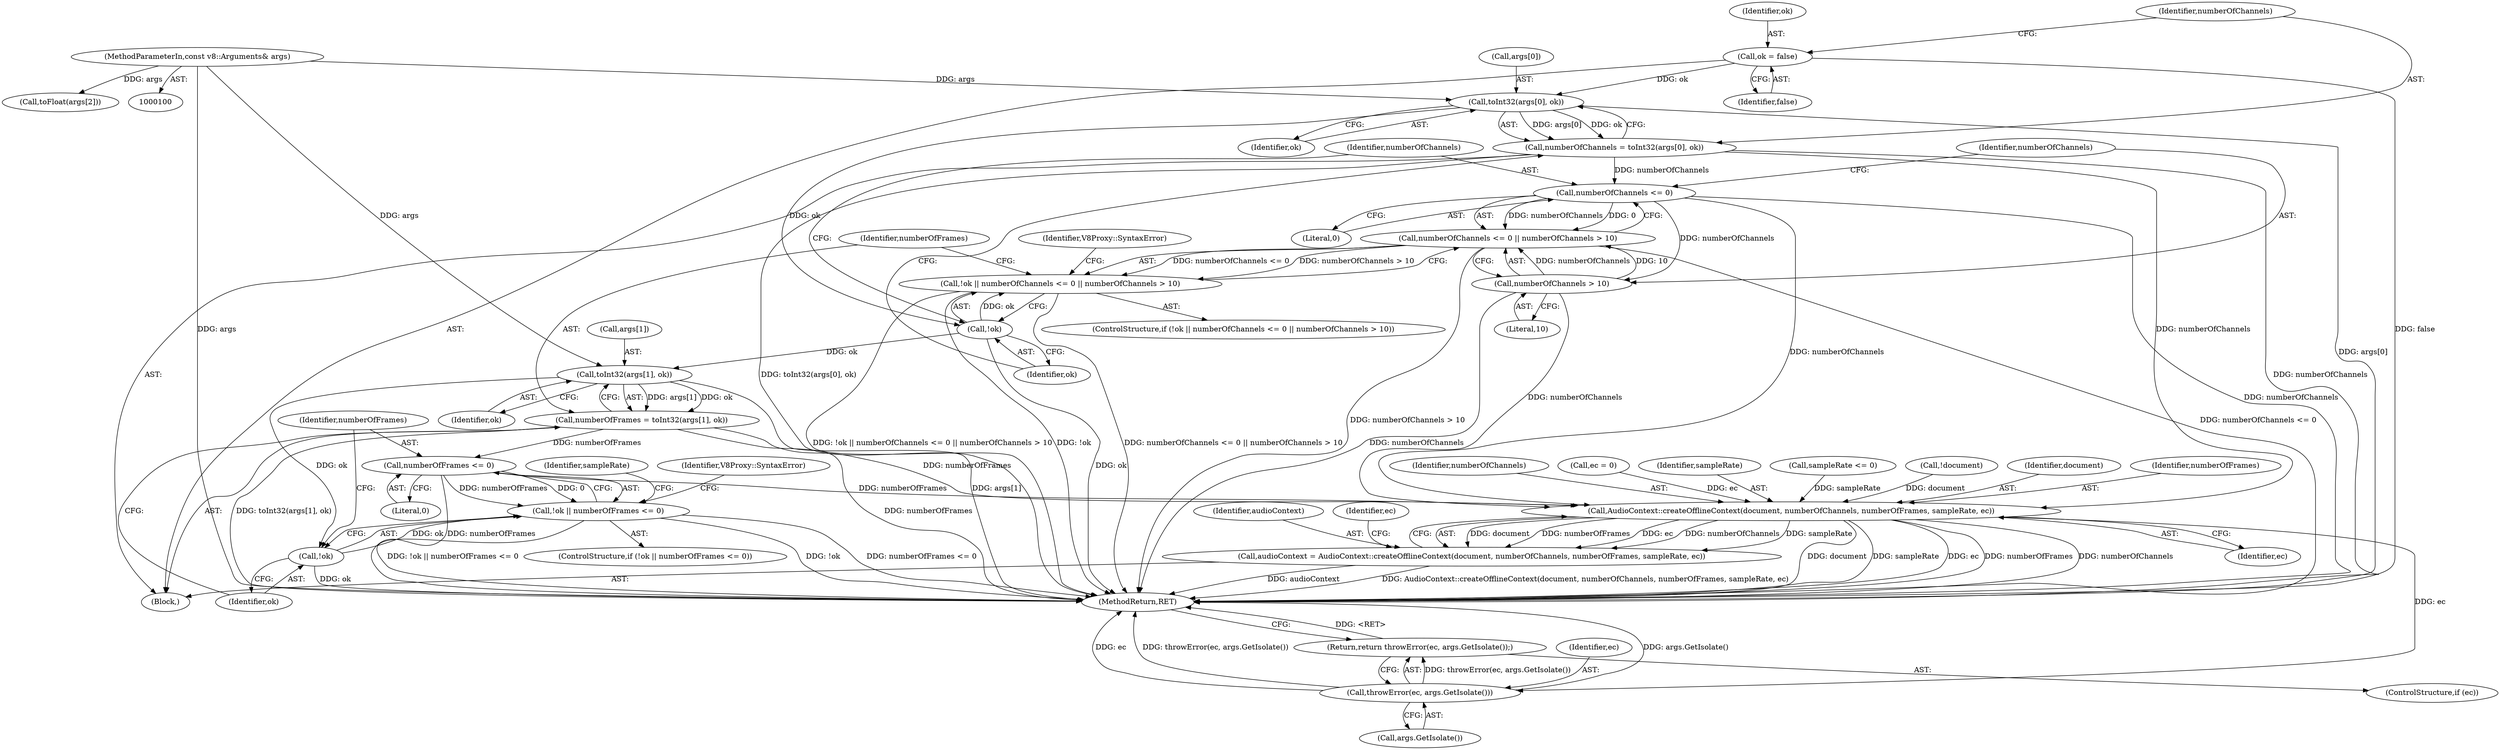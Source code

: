 digraph "0_Chrome_e9372a1bfd3588a80fcf49aa07321f0971dd6091_45@array" {
"1000184" [label="(Call,toInt32(args[0], ok))"];
"1000101" [label="(MethodParameterIn,const v8::Arguments& args)"];
"1000178" [label="(Call,ok = false)"];
"1000182" [label="(Call,numberOfChannels = toInt32(args[0], ok))"];
"1000194" [label="(Call,numberOfChannels <= 0)"];
"1000193" [label="(Call,numberOfChannels <= 0 || numberOfChannels > 10)"];
"1000190" [label="(Call,!ok || numberOfChannels <= 0 || numberOfChannels > 10)"];
"1000197" [label="(Call,numberOfChannels > 10)"];
"1000247" [label="(Call,AudioContext::createOfflineContext(document, numberOfChannels, numberOfFrames, sampleRate, ec))"];
"1000245" [label="(Call,audioContext = AudioContext::createOfflineContext(document, numberOfChannels, numberOfFrames, sampleRate, ec))"];
"1000256" [label="(Call,throwError(ec, args.GetIsolate()))"];
"1000255" [label="(Return,return throwError(ec, args.GetIsolate());)"];
"1000191" [label="(Call,!ok)"];
"1000208" [label="(Call,toInt32(args[1], ok))"];
"1000206" [label="(Call,numberOfFrames = toInt32(args[1], ok))"];
"1000217" [label="(Call,numberOfFrames <= 0)"];
"1000214" [label="(Call,!ok || numberOfFrames <= 0)"];
"1000215" [label="(Call,!ok)"];
"1000246" [label="(Identifier,audioContext)"];
"1000249" [label="(Identifier,numberOfChannels)"];
"1000195" [label="(Identifier,numberOfChannels)"];
"1000101" [label="(MethodParameterIn,const v8::Arguments& args)"];
"1000228" [label="(Call,toFloat(args[2]))"];
"1000180" [label="(Identifier,false)"];
"1000183" [label="(Identifier,numberOfChannels)"];
"1000242" [label="(Call,ec = 0)"];
"1000227" [label="(Identifier,sampleRate)"];
"1000251" [label="(Identifier,sampleRate)"];
"1000170" [label="(Block,)"];
"1000253" [label="(ControlStructure,if (ec))"];
"1000258" [label="(Call,args.GetIsolate())"];
"1000206" [label="(Call,numberOfFrames = toInt32(args[1], ok))"];
"1000192" [label="(Identifier,ok)"];
"1000233" [label="(Call,sampleRate <= 0)"];
"1000254" [label="(Identifier,ec)"];
"1000257" [label="(Identifier,ec)"];
"1000216" [label="(Identifier,ok)"];
"1000219" [label="(Literal,0)"];
"1000209" [label="(Call,args[1])"];
"1000275" [label="(MethodReturn,RET)"];
"1000185" [label="(Call,args[0])"];
"1000222" [label="(Identifier,V8Proxy::SyntaxError)"];
"1000198" [label="(Identifier,numberOfChannels)"];
"1000252" [label="(Identifier,ec)"];
"1000202" [label="(Identifier,V8Proxy::SyntaxError)"];
"1000134" [label="(Call,!document)"];
"1000197" [label="(Call,numberOfChannels > 10)"];
"1000184" [label="(Call,toInt32(args[0], ok))"];
"1000193" [label="(Call,numberOfChannels <= 0 || numberOfChannels > 10)"];
"1000189" [label="(ControlStructure,if (!ok || numberOfChannels <= 0 || numberOfChannels > 10))"];
"1000207" [label="(Identifier,numberOfFrames)"];
"1000196" [label="(Literal,0)"];
"1000199" [label="(Literal,10)"];
"1000178" [label="(Call,ok = false)"];
"1000212" [label="(Identifier,ok)"];
"1000214" [label="(Call,!ok || numberOfFrames <= 0)"];
"1000248" [label="(Identifier,document)"];
"1000247" [label="(Call,AudioContext::createOfflineContext(document, numberOfChannels, numberOfFrames, sampleRate, ec))"];
"1000217" [label="(Call,numberOfFrames <= 0)"];
"1000191" [label="(Call,!ok)"];
"1000255" [label="(Return,return throwError(ec, args.GetIsolate());)"];
"1000256" [label="(Call,throwError(ec, args.GetIsolate()))"];
"1000188" [label="(Identifier,ok)"];
"1000250" [label="(Identifier,numberOfFrames)"];
"1000245" [label="(Call,audioContext = AudioContext::createOfflineContext(document, numberOfChannels, numberOfFrames, sampleRate, ec))"];
"1000208" [label="(Call,toInt32(args[1], ok))"];
"1000218" [label="(Identifier,numberOfFrames)"];
"1000182" [label="(Call,numberOfChannels = toInt32(args[0], ok))"];
"1000194" [label="(Call,numberOfChannels <= 0)"];
"1000179" [label="(Identifier,ok)"];
"1000190" [label="(Call,!ok || numberOfChannels <= 0 || numberOfChannels > 10)"];
"1000213" [label="(ControlStructure,if (!ok || numberOfFrames <= 0))"];
"1000215" [label="(Call,!ok)"];
"1000184" -> "1000182"  [label="AST: "];
"1000184" -> "1000188"  [label="CFG: "];
"1000185" -> "1000184"  [label="AST: "];
"1000188" -> "1000184"  [label="AST: "];
"1000182" -> "1000184"  [label="CFG: "];
"1000184" -> "1000275"  [label="DDG: args[0]"];
"1000184" -> "1000182"  [label="DDG: args[0]"];
"1000184" -> "1000182"  [label="DDG: ok"];
"1000101" -> "1000184"  [label="DDG: args"];
"1000178" -> "1000184"  [label="DDG: ok"];
"1000184" -> "1000191"  [label="DDG: ok"];
"1000101" -> "1000100"  [label="AST: "];
"1000101" -> "1000275"  [label="DDG: args"];
"1000101" -> "1000208"  [label="DDG: args"];
"1000101" -> "1000228"  [label="DDG: args"];
"1000178" -> "1000170"  [label="AST: "];
"1000178" -> "1000180"  [label="CFG: "];
"1000179" -> "1000178"  [label="AST: "];
"1000180" -> "1000178"  [label="AST: "];
"1000183" -> "1000178"  [label="CFG: "];
"1000178" -> "1000275"  [label="DDG: false"];
"1000182" -> "1000170"  [label="AST: "];
"1000183" -> "1000182"  [label="AST: "];
"1000192" -> "1000182"  [label="CFG: "];
"1000182" -> "1000275"  [label="DDG: toInt32(args[0], ok)"];
"1000182" -> "1000275"  [label="DDG: numberOfChannels"];
"1000182" -> "1000194"  [label="DDG: numberOfChannels"];
"1000182" -> "1000247"  [label="DDG: numberOfChannels"];
"1000194" -> "1000193"  [label="AST: "];
"1000194" -> "1000196"  [label="CFG: "];
"1000195" -> "1000194"  [label="AST: "];
"1000196" -> "1000194"  [label="AST: "];
"1000198" -> "1000194"  [label="CFG: "];
"1000193" -> "1000194"  [label="CFG: "];
"1000194" -> "1000275"  [label="DDG: numberOfChannels"];
"1000194" -> "1000193"  [label="DDG: numberOfChannels"];
"1000194" -> "1000193"  [label="DDG: 0"];
"1000194" -> "1000197"  [label="DDG: numberOfChannels"];
"1000194" -> "1000247"  [label="DDG: numberOfChannels"];
"1000193" -> "1000190"  [label="AST: "];
"1000193" -> "1000197"  [label="CFG: "];
"1000197" -> "1000193"  [label="AST: "];
"1000190" -> "1000193"  [label="CFG: "];
"1000193" -> "1000275"  [label="DDG: numberOfChannels > 10"];
"1000193" -> "1000275"  [label="DDG: numberOfChannels <= 0"];
"1000193" -> "1000190"  [label="DDG: numberOfChannels <= 0"];
"1000193" -> "1000190"  [label="DDG: numberOfChannels > 10"];
"1000197" -> "1000193"  [label="DDG: numberOfChannels"];
"1000197" -> "1000193"  [label="DDG: 10"];
"1000190" -> "1000189"  [label="AST: "];
"1000190" -> "1000191"  [label="CFG: "];
"1000191" -> "1000190"  [label="AST: "];
"1000202" -> "1000190"  [label="CFG: "];
"1000207" -> "1000190"  [label="CFG: "];
"1000190" -> "1000275"  [label="DDG: !ok || numberOfChannels <= 0 || numberOfChannels > 10"];
"1000190" -> "1000275"  [label="DDG: !ok"];
"1000190" -> "1000275"  [label="DDG: numberOfChannels <= 0 || numberOfChannels > 10"];
"1000191" -> "1000190"  [label="DDG: ok"];
"1000197" -> "1000199"  [label="CFG: "];
"1000198" -> "1000197"  [label="AST: "];
"1000199" -> "1000197"  [label="AST: "];
"1000197" -> "1000275"  [label="DDG: numberOfChannels"];
"1000197" -> "1000247"  [label="DDG: numberOfChannels"];
"1000247" -> "1000245"  [label="AST: "];
"1000247" -> "1000252"  [label="CFG: "];
"1000248" -> "1000247"  [label="AST: "];
"1000249" -> "1000247"  [label="AST: "];
"1000250" -> "1000247"  [label="AST: "];
"1000251" -> "1000247"  [label="AST: "];
"1000252" -> "1000247"  [label="AST: "];
"1000245" -> "1000247"  [label="CFG: "];
"1000247" -> "1000275"  [label="DDG: document"];
"1000247" -> "1000275"  [label="DDG: sampleRate"];
"1000247" -> "1000275"  [label="DDG: ec"];
"1000247" -> "1000275"  [label="DDG: numberOfFrames"];
"1000247" -> "1000275"  [label="DDG: numberOfChannels"];
"1000247" -> "1000245"  [label="DDG: document"];
"1000247" -> "1000245"  [label="DDG: numberOfFrames"];
"1000247" -> "1000245"  [label="DDG: ec"];
"1000247" -> "1000245"  [label="DDG: numberOfChannels"];
"1000247" -> "1000245"  [label="DDG: sampleRate"];
"1000134" -> "1000247"  [label="DDG: document"];
"1000217" -> "1000247"  [label="DDG: numberOfFrames"];
"1000206" -> "1000247"  [label="DDG: numberOfFrames"];
"1000233" -> "1000247"  [label="DDG: sampleRate"];
"1000242" -> "1000247"  [label="DDG: ec"];
"1000247" -> "1000256"  [label="DDG: ec"];
"1000245" -> "1000170"  [label="AST: "];
"1000246" -> "1000245"  [label="AST: "];
"1000254" -> "1000245"  [label="CFG: "];
"1000245" -> "1000275"  [label="DDG: audioContext"];
"1000245" -> "1000275"  [label="DDG: AudioContext::createOfflineContext(document, numberOfChannels, numberOfFrames, sampleRate, ec)"];
"1000256" -> "1000255"  [label="AST: "];
"1000256" -> "1000258"  [label="CFG: "];
"1000257" -> "1000256"  [label="AST: "];
"1000258" -> "1000256"  [label="AST: "];
"1000255" -> "1000256"  [label="CFG: "];
"1000256" -> "1000275"  [label="DDG: args.GetIsolate()"];
"1000256" -> "1000275"  [label="DDG: ec"];
"1000256" -> "1000275"  [label="DDG: throwError(ec, args.GetIsolate())"];
"1000256" -> "1000255"  [label="DDG: throwError(ec, args.GetIsolate())"];
"1000255" -> "1000253"  [label="AST: "];
"1000275" -> "1000255"  [label="CFG: "];
"1000255" -> "1000275"  [label="DDG: <RET>"];
"1000191" -> "1000192"  [label="CFG: "];
"1000192" -> "1000191"  [label="AST: "];
"1000195" -> "1000191"  [label="CFG: "];
"1000191" -> "1000275"  [label="DDG: ok"];
"1000191" -> "1000208"  [label="DDG: ok"];
"1000208" -> "1000206"  [label="AST: "];
"1000208" -> "1000212"  [label="CFG: "];
"1000209" -> "1000208"  [label="AST: "];
"1000212" -> "1000208"  [label="AST: "];
"1000206" -> "1000208"  [label="CFG: "];
"1000208" -> "1000275"  [label="DDG: args[1]"];
"1000208" -> "1000206"  [label="DDG: args[1]"];
"1000208" -> "1000206"  [label="DDG: ok"];
"1000208" -> "1000215"  [label="DDG: ok"];
"1000206" -> "1000170"  [label="AST: "];
"1000207" -> "1000206"  [label="AST: "];
"1000216" -> "1000206"  [label="CFG: "];
"1000206" -> "1000275"  [label="DDG: toInt32(args[1], ok)"];
"1000206" -> "1000275"  [label="DDG: numberOfFrames"];
"1000206" -> "1000217"  [label="DDG: numberOfFrames"];
"1000217" -> "1000214"  [label="AST: "];
"1000217" -> "1000219"  [label="CFG: "];
"1000218" -> "1000217"  [label="AST: "];
"1000219" -> "1000217"  [label="AST: "];
"1000214" -> "1000217"  [label="CFG: "];
"1000217" -> "1000275"  [label="DDG: numberOfFrames"];
"1000217" -> "1000214"  [label="DDG: numberOfFrames"];
"1000217" -> "1000214"  [label="DDG: 0"];
"1000214" -> "1000213"  [label="AST: "];
"1000214" -> "1000215"  [label="CFG: "];
"1000215" -> "1000214"  [label="AST: "];
"1000222" -> "1000214"  [label="CFG: "];
"1000227" -> "1000214"  [label="CFG: "];
"1000214" -> "1000275"  [label="DDG: numberOfFrames <= 0"];
"1000214" -> "1000275"  [label="DDG: !ok || numberOfFrames <= 0"];
"1000214" -> "1000275"  [label="DDG: !ok"];
"1000215" -> "1000214"  [label="DDG: ok"];
"1000215" -> "1000216"  [label="CFG: "];
"1000216" -> "1000215"  [label="AST: "];
"1000218" -> "1000215"  [label="CFG: "];
"1000215" -> "1000275"  [label="DDG: ok"];
}
